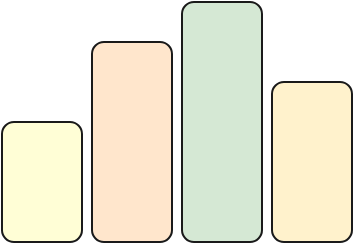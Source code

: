 <mxfile version="14.7.6" type="device"><diagram id="Y8u19cimCLTjv3RUIjxk" name="Page-1"><mxGraphModel dx="406" dy="227" grid="1" gridSize="10" guides="1" tooltips="1" connect="1" arrows="1" fold="1" page="1" pageScale="1" pageWidth="850" pageHeight="1100" math="0" shadow="0"><root><mxCell id="0"/><mxCell id="1" parent="0"/><mxCell id="FcilZ7hk3AdhqI7mJfK7-1" value="" style="rounded=1;whiteSpace=wrap;html=1;fillColor=#FFFED6;strokeColor=#1A1A1A;" vertex="1" parent="1"><mxGeometry x="119" y="380" width="40" height="60" as="geometry"/></mxCell><mxCell id="FcilZ7hk3AdhqI7mJfK7-2" value="" style="rounded=1;whiteSpace=wrap;html=1;fillColor=#ffe6cc;strokeColor=#1A1A1A;" vertex="1" parent="1"><mxGeometry x="164" y="340" width="40" height="100" as="geometry"/></mxCell><mxCell id="FcilZ7hk3AdhqI7mJfK7-3" value="" style="rounded=1;whiteSpace=wrap;html=1;fillColor=#d5e8d4;strokeColor=#1A1A1A;" vertex="1" parent="1"><mxGeometry x="209" y="320" width="40" height="120" as="geometry"/></mxCell><mxCell id="FcilZ7hk3AdhqI7mJfK7-4" value="" style="rounded=1;whiteSpace=wrap;html=1;fillColor=#fff2cc;strokeColor=#1A1A1A;" vertex="1" parent="1"><mxGeometry x="254" y="360" width="40" height="80" as="geometry"/></mxCell></root></mxGraphModel></diagram></mxfile>